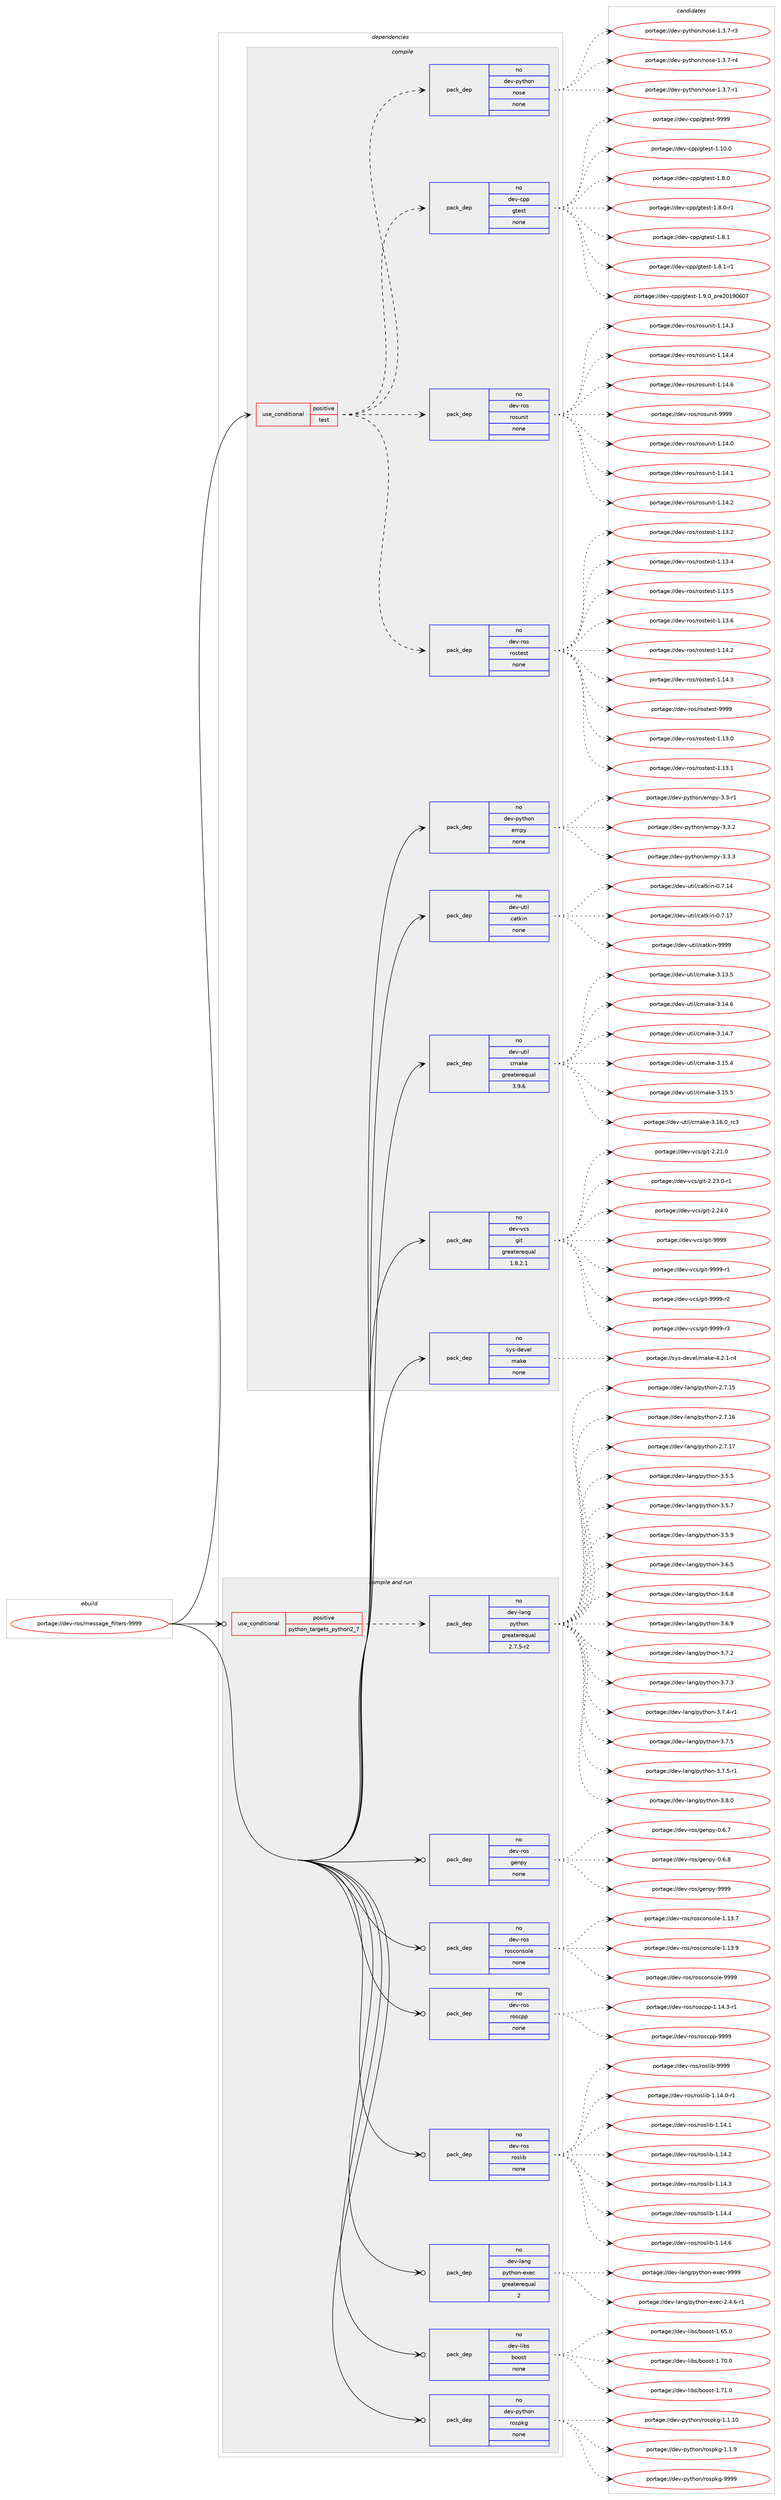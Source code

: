 digraph prolog {

# *************
# Graph options
# *************

newrank=true;
concentrate=true;
compound=true;
graph [rankdir=LR,fontname=Helvetica,fontsize=10,ranksep=1.5];#, ranksep=2.5, nodesep=0.2];
edge  [arrowhead=vee];
node  [fontname=Helvetica,fontsize=10];

# **********
# The ebuild
# **********

subgraph cluster_leftcol {
color=gray;
rank=same;
label=<<i>ebuild</i>>;
id [label="portage://dev-ros/message_filters-9999", color=red, width=4, href="../dev-ros/message_filters-9999.svg"];
}

# ****************
# The dependencies
# ****************

subgraph cluster_midcol {
color=gray;
label=<<i>dependencies</i>>;
subgraph cluster_compile {
fillcolor="#eeeeee";
style=filled;
label=<<i>compile</i>>;
subgraph cond43089 {
dependency190993 [label=<<TABLE BORDER="0" CELLBORDER="1" CELLSPACING="0" CELLPADDING="4"><TR><TD ROWSPAN="3" CELLPADDING="10">use_conditional</TD></TR><TR><TD>positive</TD></TR><TR><TD>test</TD></TR></TABLE>>, shape=none, color=red];
subgraph pack144476 {
dependency190994 [label=<<TABLE BORDER="0" CELLBORDER="1" CELLSPACING="0" CELLPADDING="4" WIDTH="220"><TR><TD ROWSPAN="6" CELLPADDING="30">pack_dep</TD></TR><TR><TD WIDTH="110">no</TD></TR><TR><TD>dev-ros</TD></TR><TR><TD>rostest</TD></TR><TR><TD>none</TD></TR><TR><TD></TD></TR></TABLE>>, shape=none, color=blue];
}
dependency190993:e -> dependency190994:w [weight=20,style="dashed",arrowhead="vee"];
subgraph pack144477 {
dependency190995 [label=<<TABLE BORDER="0" CELLBORDER="1" CELLSPACING="0" CELLPADDING="4" WIDTH="220"><TR><TD ROWSPAN="6" CELLPADDING="30">pack_dep</TD></TR><TR><TD WIDTH="110">no</TD></TR><TR><TD>dev-ros</TD></TR><TR><TD>rosunit</TD></TR><TR><TD>none</TD></TR><TR><TD></TD></TR></TABLE>>, shape=none, color=blue];
}
dependency190993:e -> dependency190995:w [weight=20,style="dashed",arrowhead="vee"];
subgraph pack144478 {
dependency190996 [label=<<TABLE BORDER="0" CELLBORDER="1" CELLSPACING="0" CELLPADDING="4" WIDTH="220"><TR><TD ROWSPAN="6" CELLPADDING="30">pack_dep</TD></TR><TR><TD WIDTH="110">no</TD></TR><TR><TD>dev-cpp</TD></TR><TR><TD>gtest</TD></TR><TR><TD>none</TD></TR><TR><TD></TD></TR></TABLE>>, shape=none, color=blue];
}
dependency190993:e -> dependency190996:w [weight=20,style="dashed",arrowhead="vee"];
subgraph pack144479 {
dependency190997 [label=<<TABLE BORDER="0" CELLBORDER="1" CELLSPACING="0" CELLPADDING="4" WIDTH="220"><TR><TD ROWSPAN="6" CELLPADDING="30">pack_dep</TD></TR><TR><TD WIDTH="110">no</TD></TR><TR><TD>dev-python</TD></TR><TR><TD>nose</TD></TR><TR><TD>none</TD></TR><TR><TD></TD></TR></TABLE>>, shape=none, color=blue];
}
dependency190993:e -> dependency190997:w [weight=20,style="dashed",arrowhead="vee"];
}
id:e -> dependency190993:w [weight=20,style="solid",arrowhead="vee"];
subgraph pack144480 {
dependency190998 [label=<<TABLE BORDER="0" CELLBORDER="1" CELLSPACING="0" CELLPADDING="4" WIDTH="220"><TR><TD ROWSPAN="6" CELLPADDING="30">pack_dep</TD></TR><TR><TD WIDTH="110">no</TD></TR><TR><TD>dev-python</TD></TR><TR><TD>empy</TD></TR><TR><TD>none</TD></TR><TR><TD></TD></TR></TABLE>>, shape=none, color=blue];
}
id:e -> dependency190998:w [weight=20,style="solid",arrowhead="vee"];
subgraph pack144481 {
dependency190999 [label=<<TABLE BORDER="0" CELLBORDER="1" CELLSPACING="0" CELLPADDING="4" WIDTH="220"><TR><TD ROWSPAN="6" CELLPADDING="30">pack_dep</TD></TR><TR><TD WIDTH="110">no</TD></TR><TR><TD>dev-util</TD></TR><TR><TD>catkin</TD></TR><TR><TD>none</TD></TR><TR><TD></TD></TR></TABLE>>, shape=none, color=blue];
}
id:e -> dependency190999:w [weight=20,style="solid",arrowhead="vee"];
subgraph pack144482 {
dependency191000 [label=<<TABLE BORDER="0" CELLBORDER="1" CELLSPACING="0" CELLPADDING="4" WIDTH="220"><TR><TD ROWSPAN="6" CELLPADDING="30">pack_dep</TD></TR><TR><TD WIDTH="110">no</TD></TR><TR><TD>dev-util</TD></TR><TR><TD>cmake</TD></TR><TR><TD>greaterequal</TD></TR><TR><TD>3.9.6</TD></TR></TABLE>>, shape=none, color=blue];
}
id:e -> dependency191000:w [weight=20,style="solid",arrowhead="vee"];
subgraph pack144483 {
dependency191001 [label=<<TABLE BORDER="0" CELLBORDER="1" CELLSPACING="0" CELLPADDING="4" WIDTH="220"><TR><TD ROWSPAN="6" CELLPADDING="30">pack_dep</TD></TR><TR><TD WIDTH="110">no</TD></TR><TR><TD>dev-vcs</TD></TR><TR><TD>git</TD></TR><TR><TD>greaterequal</TD></TR><TR><TD>1.8.2.1</TD></TR></TABLE>>, shape=none, color=blue];
}
id:e -> dependency191001:w [weight=20,style="solid",arrowhead="vee"];
subgraph pack144484 {
dependency191002 [label=<<TABLE BORDER="0" CELLBORDER="1" CELLSPACING="0" CELLPADDING="4" WIDTH="220"><TR><TD ROWSPAN="6" CELLPADDING="30">pack_dep</TD></TR><TR><TD WIDTH="110">no</TD></TR><TR><TD>sys-devel</TD></TR><TR><TD>make</TD></TR><TR><TD>none</TD></TR><TR><TD></TD></TR></TABLE>>, shape=none, color=blue];
}
id:e -> dependency191002:w [weight=20,style="solid",arrowhead="vee"];
}
subgraph cluster_compileandrun {
fillcolor="#eeeeee";
style=filled;
label=<<i>compile and run</i>>;
subgraph cond43090 {
dependency191003 [label=<<TABLE BORDER="0" CELLBORDER="1" CELLSPACING="0" CELLPADDING="4"><TR><TD ROWSPAN="3" CELLPADDING="10">use_conditional</TD></TR><TR><TD>positive</TD></TR><TR><TD>python_targets_python2_7</TD></TR></TABLE>>, shape=none, color=red];
subgraph pack144485 {
dependency191004 [label=<<TABLE BORDER="0" CELLBORDER="1" CELLSPACING="0" CELLPADDING="4" WIDTH="220"><TR><TD ROWSPAN="6" CELLPADDING="30">pack_dep</TD></TR><TR><TD WIDTH="110">no</TD></TR><TR><TD>dev-lang</TD></TR><TR><TD>python</TD></TR><TR><TD>greaterequal</TD></TR><TR><TD>2.7.5-r2</TD></TR></TABLE>>, shape=none, color=blue];
}
dependency191003:e -> dependency191004:w [weight=20,style="dashed",arrowhead="vee"];
}
id:e -> dependency191003:w [weight=20,style="solid",arrowhead="odotvee"];
subgraph pack144486 {
dependency191005 [label=<<TABLE BORDER="0" CELLBORDER="1" CELLSPACING="0" CELLPADDING="4" WIDTH="220"><TR><TD ROWSPAN="6" CELLPADDING="30">pack_dep</TD></TR><TR><TD WIDTH="110">no</TD></TR><TR><TD>dev-lang</TD></TR><TR><TD>python-exec</TD></TR><TR><TD>greaterequal</TD></TR><TR><TD>2</TD></TR></TABLE>>, shape=none, color=blue];
}
id:e -> dependency191005:w [weight=20,style="solid",arrowhead="odotvee"];
subgraph pack144487 {
dependency191006 [label=<<TABLE BORDER="0" CELLBORDER="1" CELLSPACING="0" CELLPADDING="4" WIDTH="220"><TR><TD ROWSPAN="6" CELLPADDING="30">pack_dep</TD></TR><TR><TD WIDTH="110">no</TD></TR><TR><TD>dev-libs</TD></TR><TR><TD>boost</TD></TR><TR><TD>none</TD></TR><TR><TD></TD></TR></TABLE>>, shape=none, color=blue];
}
id:e -> dependency191006:w [weight=20,style="solid",arrowhead="odotvee"];
subgraph pack144488 {
dependency191007 [label=<<TABLE BORDER="0" CELLBORDER="1" CELLSPACING="0" CELLPADDING="4" WIDTH="220"><TR><TD ROWSPAN="6" CELLPADDING="30">pack_dep</TD></TR><TR><TD WIDTH="110">no</TD></TR><TR><TD>dev-python</TD></TR><TR><TD>rospkg</TD></TR><TR><TD>none</TD></TR><TR><TD></TD></TR></TABLE>>, shape=none, color=blue];
}
id:e -> dependency191007:w [weight=20,style="solid",arrowhead="odotvee"];
subgraph pack144489 {
dependency191008 [label=<<TABLE BORDER="0" CELLBORDER="1" CELLSPACING="0" CELLPADDING="4" WIDTH="220"><TR><TD ROWSPAN="6" CELLPADDING="30">pack_dep</TD></TR><TR><TD WIDTH="110">no</TD></TR><TR><TD>dev-ros</TD></TR><TR><TD>genpy</TD></TR><TR><TD>none</TD></TR><TR><TD></TD></TR></TABLE>>, shape=none, color=blue];
}
id:e -> dependency191008:w [weight=20,style="solid",arrowhead="odotvee"];
subgraph pack144490 {
dependency191009 [label=<<TABLE BORDER="0" CELLBORDER="1" CELLSPACING="0" CELLPADDING="4" WIDTH="220"><TR><TD ROWSPAN="6" CELLPADDING="30">pack_dep</TD></TR><TR><TD WIDTH="110">no</TD></TR><TR><TD>dev-ros</TD></TR><TR><TD>rosconsole</TD></TR><TR><TD>none</TD></TR><TR><TD></TD></TR></TABLE>>, shape=none, color=blue];
}
id:e -> dependency191009:w [weight=20,style="solid",arrowhead="odotvee"];
subgraph pack144491 {
dependency191010 [label=<<TABLE BORDER="0" CELLBORDER="1" CELLSPACING="0" CELLPADDING="4" WIDTH="220"><TR><TD ROWSPAN="6" CELLPADDING="30">pack_dep</TD></TR><TR><TD WIDTH="110">no</TD></TR><TR><TD>dev-ros</TD></TR><TR><TD>roscpp</TD></TR><TR><TD>none</TD></TR><TR><TD></TD></TR></TABLE>>, shape=none, color=blue];
}
id:e -> dependency191010:w [weight=20,style="solid",arrowhead="odotvee"];
subgraph pack144492 {
dependency191011 [label=<<TABLE BORDER="0" CELLBORDER="1" CELLSPACING="0" CELLPADDING="4" WIDTH="220"><TR><TD ROWSPAN="6" CELLPADDING="30">pack_dep</TD></TR><TR><TD WIDTH="110">no</TD></TR><TR><TD>dev-ros</TD></TR><TR><TD>roslib</TD></TR><TR><TD>none</TD></TR><TR><TD></TD></TR></TABLE>>, shape=none, color=blue];
}
id:e -> dependency191011:w [weight=20,style="solid",arrowhead="odotvee"];
}
subgraph cluster_run {
fillcolor="#eeeeee";
style=filled;
label=<<i>run</i>>;
}
}

# **************
# The candidates
# **************

subgraph cluster_choices {
rank=same;
color=gray;
label=<<i>candidates</i>>;

subgraph choice144476 {
color=black;
nodesep=1;
choiceportage100101118451141111154711411111511610111511645494649514648 [label="portage://dev-ros/rostest-1.13.0", color=red, width=4,href="../dev-ros/rostest-1.13.0.svg"];
choiceportage100101118451141111154711411111511610111511645494649514649 [label="portage://dev-ros/rostest-1.13.1", color=red, width=4,href="../dev-ros/rostest-1.13.1.svg"];
choiceportage100101118451141111154711411111511610111511645494649514650 [label="portage://dev-ros/rostest-1.13.2", color=red, width=4,href="../dev-ros/rostest-1.13.2.svg"];
choiceportage100101118451141111154711411111511610111511645494649514652 [label="portage://dev-ros/rostest-1.13.4", color=red, width=4,href="../dev-ros/rostest-1.13.4.svg"];
choiceportage100101118451141111154711411111511610111511645494649514653 [label="portage://dev-ros/rostest-1.13.5", color=red, width=4,href="../dev-ros/rostest-1.13.5.svg"];
choiceportage100101118451141111154711411111511610111511645494649514654 [label="portage://dev-ros/rostest-1.13.6", color=red, width=4,href="../dev-ros/rostest-1.13.6.svg"];
choiceportage100101118451141111154711411111511610111511645494649524650 [label="portage://dev-ros/rostest-1.14.2", color=red, width=4,href="../dev-ros/rostest-1.14.2.svg"];
choiceportage100101118451141111154711411111511610111511645494649524651 [label="portage://dev-ros/rostest-1.14.3", color=red, width=4,href="../dev-ros/rostest-1.14.3.svg"];
choiceportage10010111845114111115471141111151161011151164557575757 [label="portage://dev-ros/rostest-9999", color=red, width=4,href="../dev-ros/rostest-9999.svg"];
dependency190994:e -> choiceportage100101118451141111154711411111511610111511645494649514648:w [style=dotted,weight="100"];
dependency190994:e -> choiceportage100101118451141111154711411111511610111511645494649514649:w [style=dotted,weight="100"];
dependency190994:e -> choiceportage100101118451141111154711411111511610111511645494649514650:w [style=dotted,weight="100"];
dependency190994:e -> choiceportage100101118451141111154711411111511610111511645494649514652:w [style=dotted,weight="100"];
dependency190994:e -> choiceportage100101118451141111154711411111511610111511645494649514653:w [style=dotted,weight="100"];
dependency190994:e -> choiceportage100101118451141111154711411111511610111511645494649514654:w [style=dotted,weight="100"];
dependency190994:e -> choiceportage100101118451141111154711411111511610111511645494649524650:w [style=dotted,weight="100"];
dependency190994:e -> choiceportage100101118451141111154711411111511610111511645494649524651:w [style=dotted,weight="100"];
dependency190994:e -> choiceportage10010111845114111115471141111151161011151164557575757:w [style=dotted,weight="100"];
}
subgraph choice144477 {
color=black;
nodesep=1;
choiceportage100101118451141111154711411111511711010511645494649524648 [label="portage://dev-ros/rosunit-1.14.0", color=red, width=4,href="../dev-ros/rosunit-1.14.0.svg"];
choiceportage100101118451141111154711411111511711010511645494649524649 [label="portage://dev-ros/rosunit-1.14.1", color=red, width=4,href="../dev-ros/rosunit-1.14.1.svg"];
choiceportage100101118451141111154711411111511711010511645494649524650 [label="portage://dev-ros/rosunit-1.14.2", color=red, width=4,href="../dev-ros/rosunit-1.14.2.svg"];
choiceportage100101118451141111154711411111511711010511645494649524651 [label="portage://dev-ros/rosunit-1.14.3", color=red, width=4,href="../dev-ros/rosunit-1.14.3.svg"];
choiceportage100101118451141111154711411111511711010511645494649524652 [label="portage://dev-ros/rosunit-1.14.4", color=red, width=4,href="../dev-ros/rosunit-1.14.4.svg"];
choiceportage100101118451141111154711411111511711010511645494649524654 [label="portage://dev-ros/rosunit-1.14.6", color=red, width=4,href="../dev-ros/rosunit-1.14.6.svg"];
choiceportage10010111845114111115471141111151171101051164557575757 [label="portage://dev-ros/rosunit-9999", color=red, width=4,href="../dev-ros/rosunit-9999.svg"];
dependency190995:e -> choiceportage100101118451141111154711411111511711010511645494649524648:w [style=dotted,weight="100"];
dependency190995:e -> choiceportage100101118451141111154711411111511711010511645494649524649:w [style=dotted,weight="100"];
dependency190995:e -> choiceportage100101118451141111154711411111511711010511645494649524650:w [style=dotted,weight="100"];
dependency190995:e -> choiceportage100101118451141111154711411111511711010511645494649524651:w [style=dotted,weight="100"];
dependency190995:e -> choiceportage100101118451141111154711411111511711010511645494649524652:w [style=dotted,weight="100"];
dependency190995:e -> choiceportage100101118451141111154711411111511711010511645494649524654:w [style=dotted,weight="100"];
dependency190995:e -> choiceportage10010111845114111115471141111151171101051164557575757:w [style=dotted,weight="100"];
}
subgraph choice144478 {
color=black;
nodesep=1;
choiceportage10010111845991121124710311610111511645494649484648 [label="portage://dev-cpp/gtest-1.10.0", color=red, width=4,href="../dev-cpp/gtest-1.10.0.svg"];
choiceportage100101118459911211247103116101115116454946564648 [label="portage://dev-cpp/gtest-1.8.0", color=red, width=4,href="../dev-cpp/gtest-1.8.0.svg"];
choiceportage1001011184599112112471031161011151164549465646484511449 [label="portage://dev-cpp/gtest-1.8.0-r1", color=red, width=4,href="../dev-cpp/gtest-1.8.0-r1.svg"];
choiceportage100101118459911211247103116101115116454946564649 [label="portage://dev-cpp/gtest-1.8.1", color=red, width=4,href="../dev-cpp/gtest-1.8.1.svg"];
choiceportage1001011184599112112471031161011151164549465646494511449 [label="portage://dev-cpp/gtest-1.8.1-r1", color=red, width=4,href="../dev-cpp/gtest-1.8.1-r1.svg"];
choiceportage100101118459911211247103116101115116454946574648951121141015048495748544855 [label="portage://dev-cpp/gtest-1.9.0_pre20190607", color=red, width=4,href="../dev-cpp/gtest-1.9.0_pre20190607.svg"];
choiceportage1001011184599112112471031161011151164557575757 [label="portage://dev-cpp/gtest-9999", color=red, width=4,href="../dev-cpp/gtest-9999.svg"];
dependency190996:e -> choiceportage10010111845991121124710311610111511645494649484648:w [style=dotted,weight="100"];
dependency190996:e -> choiceportage100101118459911211247103116101115116454946564648:w [style=dotted,weight="100"];
dependency190996:e -> choiceportage1001011184599112112471031161011151164549465646484511449:w [style=dotted,weight="100"];
dependency190996:e -> choiceportage100101118459911211247103116101115116454946564649:w [style=dotted,weight="100"];
dependency190996:e -> choiceportage1001011184599112112471031161011151164549465646494511449:w [style=dotted,weight="100"];
dependency190996:e -> choiceportage100101118459911211247103116101115116454946574648951121141015048495748544855:w [style=dotted,weight="100"];
dependency190996:e -> choiceportage1001011184599112112471031161011151164557575757:w [style=dotted,weight="100"];
}
subgraph choice144479 {
color=black;
nodesep=1;
choiceportage10010111845112121116104111110471101111151014549465146554511449 [label="portage://dev-python/nose-1.3.7-r1", color=red, width=4,href="../dev-python/nose-1.3.7-r1.svg"];
choiceportage10010111845112121116104111110471101111151014549465146554511451 [label="portage://dev-python/nose-1.3.7-r3", color=red, width=4,href="../dev-python/nose-1.3.7-r3.svg"];
choiceportage10010111845112121116104111110471101111151014549465146554511452 [label="portage://dev-python/nose-1.3.7-r4", color=red, width=4,href="../dev-python/nose-1.3.7-r4.svg"];
dependency190997:e -> choiceportage10010111845112121116104111110471101111151014549465146554511449:w [style=dotted,weight="100"];
dependency190997:e -> choiceportage10010111845112121116104111110471101111151014549465146554511451:w [style=dotted,weight="100"];
dependency190997:e -> choiceportage10010111845112121116104111110471101111151014549465146554511452:w [style=dotted,weight="100"];
}
subgraph choice144480 {
color=black;
nodesep=1;
choiceportage1001011184511212111610411111047101109112121455146514511449 [label="portage://dev-python/empy-3.3-r1", color=red, width=4,href="../dev-python/empy-3.3-r1.svg"];
choiceportage1001011184511212111610411111047101109112121455146514650 [label="portage://dev-python/empy-3.3.2", color=red, width=4,href="../dev-python/empy-3.3.2.svg"];
choiceportage1001011184511212111610411111047101109112121455146514651 [label="portage://dev-python/empy-3.3.3", color=red, width=4,href="../dev-python/empy-3.3.3.svg"];
dependency190998:e -> choiceportage1001011184511212111610411111047101109112121455146514511449:w [style=dotted,weight="100"];
dependency190998:e -> choiceportage1001011184511212111610411111047101109112121455146514650:w [style=dotted,weight="100"];
dependency190998:e -> choiceportage1001011184511212111610411111047101109112121455146514651:w [style=dotted,weight="100"];
}
subgraph choice144481 {
color=black;
nodesep=1;
choiceportage1001011184511711610510847999711610710511045484655464952 [label="portage://dev-util/catkin-0.7.14", color=red, width=4,href="../dev-util/catkin-0.7.14.svg"];
choiceportage1001011184511711610510847999711610710511045484655464955 [label="portage://dev-util/catkin-0.7.17", color=red, width=4,href="../dev-util/catkin-0.7.17.svg"];
choiceportage100101118451171161051084799971161071051104557575757 [label="portage://dev-util/catkin-9999", color=red, width=4,href="../dev-util/catkin-9999.svg"];
dependency190999:e -> choiceportage1001011184511711610510847999711610710511045484655464952:w [style=dotted,weight="100"];
dependency190999:e -> choiceportage1001011184511711610510847999711610710511045484655464955:w [style=dotted,weight="100"];
dependency190999:e -> choiceportage100101118451171161051084799971161071051104557575757:w [style=dotted,weight="100"];
}
subgraph choice144482 {
color=black;
nodesep=1;
choiceportage1001011184511711610510847991099710710145514649514653 [label="portage://dev-util/cmake-3.13.5", color=red, width=4,href="../dev-util/cmake-3.13.5.svg"];
choiceportage1001011184511711610510847991099710710145514649524654 [label="portage://dev-util/cmake-3.14.6", color=red, width=4,href="../dev-util/cmake-3.14.6.svg"];
choiceportage1001011184511711610510847991099710710145514649524655 [label="portage://dev-util/cmake-3.14.7", color=red, width=4,href="../dev-util/cmake-3.14.7.svg"];
choiceportage1001011184511711610510847991099710710145514649534652 [label="portage://dev-util/cmake-3.15.4", color=red, width=4,href="../dev-util/cmake-3.15.4.svg"];
choiceportage1001011184511711610510847991099710710145514649534653 [label="portage://dev-util/cmake-3.15.5", color=red, width=4,href="../dev-util/cmake-3.15.5.svg"];
choiceportage1001011184511711610510847991099710710145514649544648951149951 [label="portage://dev-util/cmake-3.16.0_rc3", color=red, width=4,href="../dev-util/cmake-3.16.0_rc3.svg"];
dependency191000:e -> choiceportage1001011184511711610510847991099710710145514649514653:w [style=dotted,weight="100"];
dependency191000:e -> choiceportage1001011184511711610510847991099710710145514649524654:w [style=dotted,weight="100"];
dependency191000:e -> choiceportage1001011184511711610510847991099710710145514649524655:w [style=dotted,weight="100"];
dependency191000:e -> choiceportage1001011184511711610510847991099710710145514649534652:w [style=dotted,weight="100"];
dependency191000:e -> choiceportage1001011184511711610510847991099710710145514649534653:w [style=dotted,weight="100"];
dependency191000:e -> choiceportage1001011184511711610510847991099710710145514649544648951149951:w [style=dotted,weight="100"];
}
subgraph choice144483 {
color=black;
nodesep=1;
choiceportage10010111845118991154710310511645504650494648 [label="portage://dev-vcs/git-2.21.0", color=red, width=4,href="../dev-vcs/git-2.21.0.svg"];
choiceportage100101118451189911547103105116455046505146484511449 [label="portage://dev-vcs/git-2.23.0-r1", color=red, width=4,href="../dev-vcs/git-2.23.0-r1.svg"];
choiceportage10010111845118991154710310511645504650524648 [label="portage://dev-vcs/git-2.24.0", color=red, width=4,href="../dev-vcs/git-2.24.0.svg"];
choiceportage1001011184511899115471031051164557575757 [label="portage://dev-vcs/git-9999", color=red, width=4,href="../dev-vcs/git-9999.svg"];
choiceportage10010111845118991154710310511645575757574511449 [label="portage://dev-vcs/git-9999-r1", color=red, width=4,href="../dev-vcs/git-9999-r1.svg"];
choiceportage10010111845118991154710310511645575757574511450 [label="portage://dev-vcs/git-9999-r2", color=red, width=4,href="../dev-vcs/git-9999-r2.svg"];
choiceportage10010111845118991154710310511645575757574511451 [label="portage://dev-vcs/git-9999-r3", color=red, width=4,href="../dev-vcs/git-9999-r3.svg"];
dependency191001:e -> choiceportage10010111845118991154710310511645504650494648:w [style=dotted,weight="100"];
dependency191001:e -> choiceportage100101118451189911547103105116455046505146484511449:w [style=dotted,weight="100"];
dependency191001:e -> choiceportage10010111845118991154710310511645504650524648:w [style=dotted,weight="100"];
dependency191001:e -> choiceportage1001011184511899115471031051164557575757:w [style=dotted,weight="100"];
dependency191001:e -> choiceportage10010111845118991154710310511645575757574511449:w [style=dotted,weight="100"];
dependency191001:e -> choiceportage10010111845118991154710310511645575757574511450:w [style=dotted,weight="100"];
dependency191001:e -> choiceportage10010111845118991154710310511645575757574511451:w [style=dotted,weight="100"];
}
subgraph choice144484 {
color=black;
nodesep=1;
choiceportage1151211154510010111810110847109971071014552465046494511452 [label="portage://sys-devel/make-4.2.1-r4", color=red, width=4,href="../sys-devel/make-4.2.1-r4.svg"];
dependency191002:e -> choiceportage1151211154510010111810110847109971071014552465046494511452:w [style=dotted,weight="100"];
}
subgraph choice144485 {
color=black;
nodesep=1;
choiceportage10010111845108971101034711212111610411111045504655464953 [label="portage://dev-lang/python-2.7.15", color=red, width=4,href="../dev-lang/python-2.7.15.svg"];
choiceportage10010111845108971101034711212111610411111045504655464954 [label="portage://dev-lang/python-2.7.16", color=red, width=4,href="../dev-lang/python-2.7.16.svg"];
choiceportage10010111845108971101034711212111610411111045504655464955 [label="portage://dev-lang/python-2.7.17", color=red, width=4,href="../dev-lang/python-2.7.17.svg"];
choiceportage100101118451089711010347112121116104111110455146534653 [label="portage://dev-lang/python-3.5.5", color=red, width=4,href="../dev-lang/python-3.5.5.svg"];
choiceportage100101118451089711010347112121116104111110455146534655 [label="portage://dev-lang/python-3.5.7", color=red, width=4,href="../dev-lang/python-3.5.7.svg"];
choiceportage100101118451089711010347112121116104111110455146534657 [label="portage://dev-lang/python-3.5.9", color=red, width=4,href="../dev-lang/python-3.5.9.svg"];
choiceportage100101118451089711010347112121116104111110455146544653 [label="portage://dev-lang/python-3.6.5", color=red, width=4,href="../dev-lang/python-3.6.5.svg"];
choiceportage100101118451089711010347112121116104111110455146544656 [label="portage://dev-lang/python-3.6.8", color=red, width=4,href="../dev-lang/python-3.6.8.svg"];
choiceportage100101118451089711010347112121116104111110455146544657 [label="portage://dev-lang/python-3.6.9", color=red, width=4,href="../dev-lang/python-3.6.9.svg"];
choiceportage100101118451089711010347112121116104111110455146554650 [label="portage://dev-lang/python-3.7.2", color=red, width=4,href="../dev-lang/python-3.7.2.svg"];
choiceportage100101118451089711010347112121116104111110455146554651 [label="portage://dev-lang/python-3.7.3", color=red, width=4,href="../dev-lang/python-3.7.3.svg"];
choiceportage1001011184510897110103471121211161041111104551465546524511449 [label="portage://dev-lang/python-3.7.4-r1", color=red, width=4,href="../dev-lang/python-3.7.4-r1.svg"];
choiceportage100101118451089711010347112121116104111110455146554653 [label="portage://dev-lang/python-3.7.5", color=red, width=4,href="../dev-lang/python-3.7.5.svg"];
choiceportage1001011184510897110103471121211161041111104551465546534511449 [label="portage://dev-lang/python-3.7.5-r1", color=red, width=4,href="../dev-lang/python-3.7.5-r1.svg"];
choiceportage100101118451089711010347112121116104111110455146564648 [label="portage://dev-lang/python-3.8.0", color=red, width=4,href="../dev-lang/python-3.8.0.svg"];
dependency191004:e -> choiceportage10010111845108971101034711212111610411111045504655464953:w [style=dotted,weight="100"];
dependency191004:e -> choiceportage10010111845108971101034711212111610411111045504655464954:w [style=dotted,weight="100"];
dependency191004:e -> choiceportage10010111845108971101034711212111610411111045504655464955:w [style=dotted,weight="100"];
dependency191004:e -> choiceportage100101118451089711010347112121116104111110455146534653:w [style=dotted,weight="100"];
dependency191004:e -> choiceportage100101118451089711010347112121116104111110455146534655:w [style=dotted,weight="100"];
dependency191004:e -> choiceportage100101118451089711010347112121116104111110455146534657:w [style=dotted,weight="100"];
dependency191004:e -> choiceportage100101118451089711010347112121116104111110455146544653:w [style=dotted,weight="100"];
dependency191004:e -> choiceportage100101118451089711010347112121116104111110455146544656:w [style=dotted,weight="100"];
dependency191004:e -> choiceportage100101118451089711010347112121116104111110455146544657:w [style=dotted,weight="100"];
dependency191004:e -> choiceportage100101118451089711010347112121116104111110455146554650:w [style=dotted,weight="100"];
dependency191004:e -> choiceportage100101118451089711010347112121116104111110455146554651:w [style=dotted,weight="100"];
dependency191004:e -> choiceportage1001011184510897110103471121211161041111104551465546524511449:w [style=dotted,weight="100"];
dependency191004:e -> choiceportage100101118451089711010347112121116104111110455146554653:w [style=dotted,weight="100"];
dependency191004:e -> choiceportage1001011184510897110103471121211161041111104551465546534511449:w [style=dotted,weight="100"];
dependency191004:e -> choiceportage100101118451089711010347112121116104111110455146564648:w [style=dotted,weight="100"];
}
subgraph choice144486 {
color=black;
nodesep=1;
choiceportage10010111845108971101034711212111610411111045101120101994550465246544511449 [label="portage://dev-lang/python-exec-2.4.6-r1", color=red, width=4,href="../dev-lang/python-exec-2.4.6-r1.svg"];
choiceportage10010111845108971101034711212111610411111045101120101994557575757 [label="portage://dev-lang/python-exec-9999", color=red, width=4,href="../dev-lang/python-exec-9999.svg"];
dependency191005:e -> choiceportage10010111845108971101034711212111610411111045101120101994550465246544511449:w [style=dotted,weight="100"];
dependency191005:e -> choiceportage10010111845108971101034711212111610411111045101120101994557575757:w [style=dotted,weight="100"];
}
subgraph choice144487 {
color=black;
nodesep=1;
choiceportage1001011184510810598115479811111111511645494654534648 [label="portage://dev-libs/boost-1.65.0", color=red, width=4,href="../dev-libs/boost-1.65.0.svg"];
choiceportage1001011184510810598115479811111111511645494655484648 [label="portage://dev-libs/boost-1.70.0", color=red, width=4,href="../dev-libs/boost-1.70.0.svg"];
choiceportage1001011184510810598115479811111111511645494655494648 [label="portage://dev-libs/boost-1.71.0", color=red, width=4,href="../dev-libs/boost-1.71.0.svg"];
dependency191006:e -> choiceportage1001011184510810598115479811111111511645494654534648:w [style=dotted,weight="100"];
dependency191006:e -> choiceportage1001011184510810598115479811111111511645494655484648:w [style=dotted,weight="100"];
dependency191006:e -> choiceportage1001011184510810598115479811111111511645494655494648:w [style=dotted,weight="100"];
}
subgraph choice144488 {
color=black;
nodesep=1;
choiceportage100101118451121211161041111104711411111511210710345494649464948 [label="portage://dev-python/rospkg-1.1.10", color=red, width=4,href="../dev-python/rospkg-1.1.10.svg"];
choiceportage1001011184511212111610411111047114111115112107103454946494657 [label="portage://dev-python/rospkg-1.1.9", color=red, width=4,href="../dev-python/rospkg-1.1.9.svg"];
choiceportage10010111845112121116104111110471141111151121071034557575757 [label="portage://dev-python/rospkg-9999", color=red, width=4,href="../dev-python/rospkg-9999.svg"];
dependency191007:e -> choiceportage100101118451121211161041111104711411111511210710345494649464948:w [style=dotted,weight="100"];
dependency191007:e -> choiceportage1001011184511212111610411111047114111115112107103454946494657:w [style=dotted,weight="100"];
dependency191007:e -> choiceportage10010111845112121116104111110471141111151121071034557575757:w [style=dotted,weight="100"];
}
subgraph choice144489 {
color=black;
nodesep=1;
choiceportage1001011184511411111547103101110112121454846544655 [label="portage://dev-ros/genpy-0.6.7", color=red, width=4,href="../dev-ros/genpy-0.6.7.svg"];
choiceportage1001011184511411111547103101110112121454846544656 [label="portage://dev-ros/genpy-0.6.8", color=red, width=4,href="../dev-ros/genpy-0.6.8.svg"];
choiceportage10010111845114111115471031011101121214557575757 [label="portage://dev-ros/genpy-9999", color=red, width=4,href="../dev-ros/genpy-9999.svg"];
dependency191008:e -> choiceportage1001011184511411111547103101110112121454846544655:w [style=dotted,weight="100"];
dependency191008:e -> choiceportage1001011184511411111547103101110112121454846544656:w [style=dotted,weight="100"];
dependency191008:e -> choiceportage10010111845114111115471031011101121214557575757:w [style=dotted,weight="100"];
}
subgraph choice144490 {
color=black;
nodesep=1;
choiceportage10010111845114111115471141111159911111011511110810145494649514655 [label="portage://dev-ros/rosconsole-1.13.7", color=red, width=4,href="../dev-ros/rosconsole-1.13.7.svg"];
choiceportage10010111845114111115471141111159911111011511110810145494649514657 [label="portage://dev-ros/rosconsole-1.13.9", color=red, width=4,href="../dev-ros/rosconsole-1.13.9.svg"];
choiceportage1001011184511411111547114111115991111101151111081014557575757 [label="portage://dev-ros/rosconsole-9999", color=red, width=4,href="../dev-ros/rosconsole-9999.svg"];
dependency191009:e -> choiceportage10010111845114111115471141111159911111011511110810145494649514655:w [style=dotted,weight="100"];
dependency191009:e -> choiceportage10010111845114111115471141111159911111011511110810145494649514657:w [style=dotted,weight="100"];
dependency191009:e -> choiceportage1001011184511411111547114111115991111101151111081014557575757:w [style=dotted,weight="100"];
}
subgraph choice144491 {
color=black;
nodesep=1;
choiceportage100101118451141111154711411111599112112454946495246514511449 [label="portage://dev-ros/roscpp-1.14.3-r1", color=red, width=4,href="../dev-ros/roscpp-1.14.3-r1.svg"];
choiceportage1001011184511411111547114111115991121124557575757 [label="portage://dev-ros/roscpp-9999", color=red, width=4,href="../dev-ros/roscpp-9999.svg"];
dependency191010:e -> choiceportage100101118451141111154711411111599112112454946495246514511449:w [style=dotted,weight="100"];
dependency191010:e -> choiceportage1001011184511411111547114111115991121124557575757:w [style=dotted,weight="100"];
}
subgraph choice144492 {
color=black;
nodesep=1;
choiceportage100101118451141111154711411111510810598454946495246484511449 [label="portage://dev-ros/roslib-1.14.0-r1", color=red, width=4,href="../dev-ros/roslib-1.14.0-r1.svg"];
choiceportage10010111845114111115471141111151081059845494649524649 [label="portage://dev-ros/roslib-1.14.1", color=red, width=4,href="../dev-ros/roslib-1.14.1.svg"];
choiceportage10010111845114111115471141111151081059845494649524650 [label="portage://dev-ros/roslib-1.14.2", color=red, width=4,href="../dev-ros/roslib-1.14.2.svg"];
choiceportage10010111845114111115471141111151081059845494649524651 [label="portage://dev-ros/roslib-1.14.3", color=red, width=4,href="../dev-ros/roslib-1.14.3.svg"];
choiceportage10010111845114111115471141111151081059845494649524652 [label="portage://dev-ros/roslib-1.14.4", color=red, width=4,href="../dev-ros/roslib-1.14.4.svg"];
choiceportage10010111845114111115471141111151081059845494649524654 [label="portage://dev-ros/roslib-1.14.6", color=red, width=4,href="../dev-ros/roslib-1.14.6.svg"];
choiceportage1001011184511411111547114111115108105984557575757 [label="portage://dev-ros/roslib-9999", color=red, width=4,href="../dev-ros/roslib-9999.svg"];
dependency191011:e -> choiceportage100101118451141111154711411111510810598454946495246484511449:w [style=dotted,weight="100"];
dependency191011:e -> choiceportage10010111845114111115471141111151081059845494649524649:w [style=dotted,weight="100"];
dependency191011:e -> choiceportage10010111845114111115471141111151081059845494649524650:w [style=dotted,weight="100"];
dependency191011:e -> choiceportage10010111845114111115471141111151081059845494649524651:w [style=dotted,weight="100"];
dependency191011:e -> choiceportage10010111845114111115471141111151081059845494649524652:w [style=dotted,weight="100"];
dependency191011:e -> choiceportage10010111845114111115471141111151081059845494649524654:w [style=dotted,weight="100"];
dependency191011:e -> choiceportage1001011184511411111547114111115108105984557575757:w [style=dotted,weight="100"];
}
}

}
